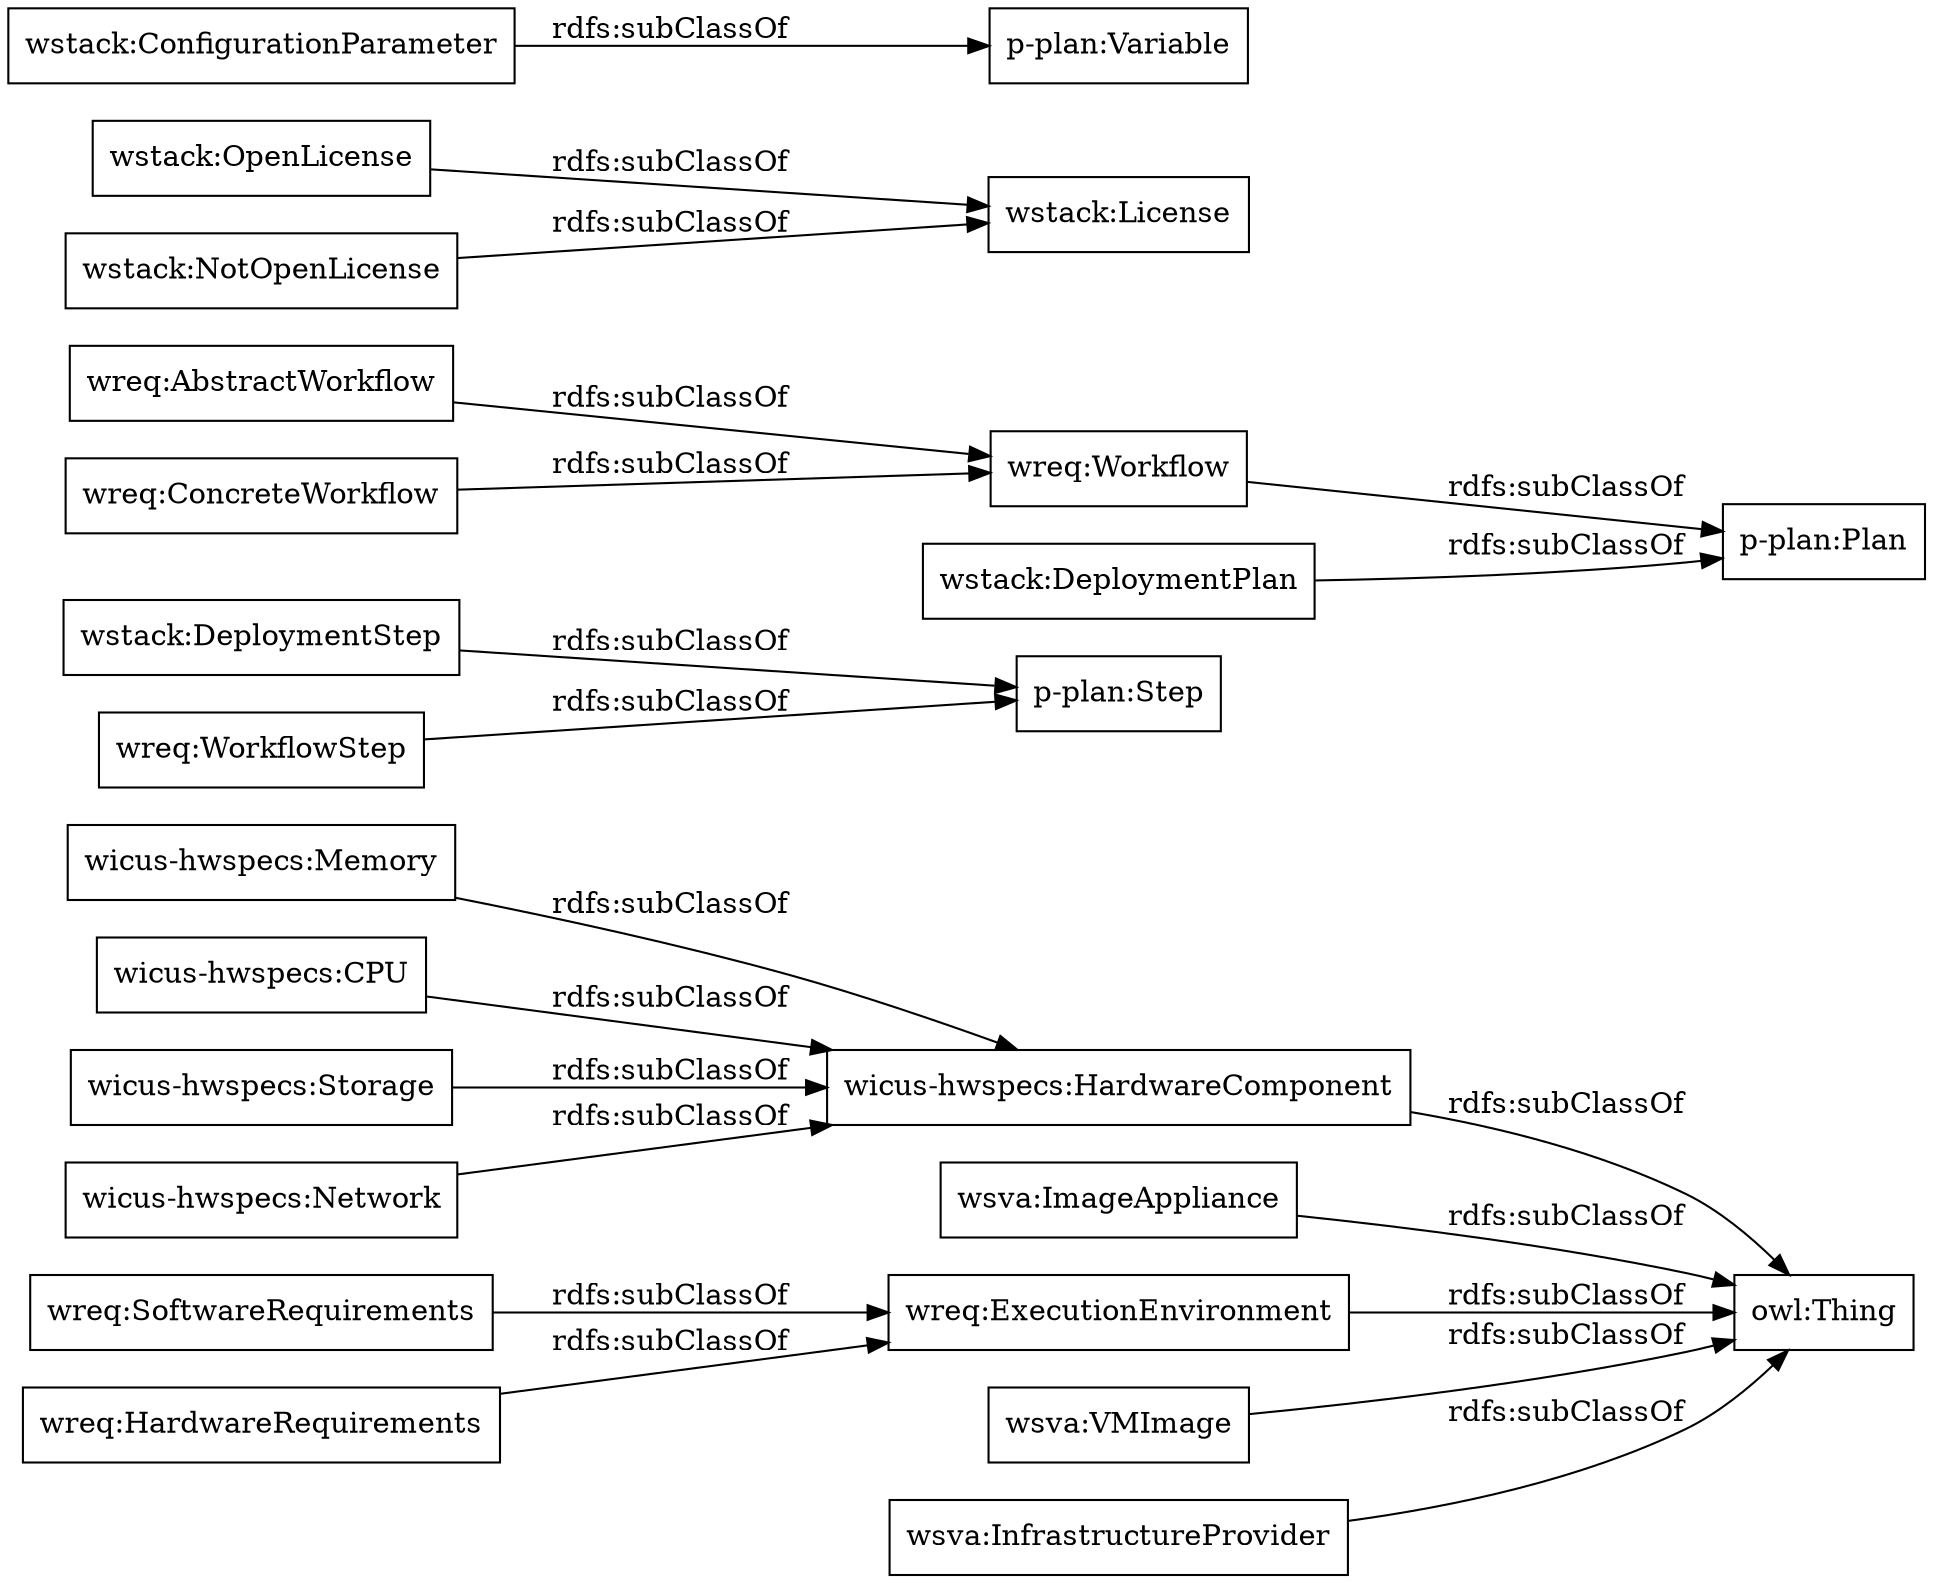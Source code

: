 digraph ar2dtool_diagram { 
rankdir=LR;
size="1000"
node [shape = rectangle, color="black"]; "wreq:SoftwareRequirements" "wstack:DeploymentStep" "wreq:HardwareRequirements" "wsva:ImageAppliance" "p-plan:Step" "wreq:AbstractWorkflow" "wreq:WorkflowStep" "wreq:ExecutionEnvironment" "owl:Thing" "wreq:ConcreteWorkflow" "p-plan:Plan" "wreq:Workflow" "wstack:OpenLicense" "wstack:License" "wstack:ConfigurationParameter" "wstack:NotOpenLicense" "wstack:DeploymentPlan" "p-plan:Variable" "wicus-hwspecs:Storage" "wicus-hwspecs:Network" "wicus-hwspecs:Memory" "wicus-hwspecs:HardwareComponent" "wicus-hwspecs:CPU" "wsva:VMImage" "wsva:InfrastructureProvider" ; /*classes style*/
	"wsva:InfrastructureProvider" -> "owl:Thing" [ label = "rdfs:subClassOf" ];
	"wstack:DeploymentPlan" -> "p-plan:Plan" [ label = "rdfs:subClassOf" ];
	"wicus-hwspecs:Storage" -> "wicus-hwspecs:HardwareComponent" [ label = "rdfs:subClassOf" ];
	"wreq:AbstractWorkflow" -> "wreq:Workflow" [ label = "rdfs:subClassOf" ];
	"wsva:ImageAppliance" -> "owl:Thing" [ label = "rdfs:subClassOf" ];
	"wreq:ConcreteWorkflow" -> "wreq:Workflow" [ label = "rdfs:subClassOf" ];
	"wreq:WorkflowStep" -> "p-plan:Step" [ label = "rdfs:subClassOf" ];
	"wstack:OpenLicense" -> "wstack:License" [ label = "rdfs:subClassOf" ];
	"wsva:VMImage" -> "owl:Thing" [ label = "rdfs:subClassOf" ];
	"wstack:DeploymentStep" -> "p-plan:Step" [ label = "rdfs:subClassOf" ];
	"wicus-hwspecs:CPU" -> "wicus-hwspecs:HardwareComponent" [ label = "rdfs:subClassOf" ];
	"wreq:Workflow" -> "p-plan:Plan" [ label = "rdfs:subClassOf" ];
	"wicus-hwspecs:HardwareComponent" -> "owl:Thing" [ label = "rdfs:subClassOf" ];
	"wreq:HardwareRequirements" -> "wreq:ExecutionEnvironment" [ label = "rdfs:subClassOf" ];
	"wicus-hwspecs:Network" -> "wicus-hwspecs:HardwareComponent" [ label = "rdfs:subClassOf" ];
	"wreq:ExecutionEnvironment" -> "owl:Thing" [ label = "rdfs:subClassOf" ];
	"wicus-hwspecs:Memory" -> "wicus-hwspecs:HardwareComponent" [ label = "rdfs:subClassOf" ];
	"wstack:NotOpenLicense" -> "wstack:License" [ label = "rdfs:subClassOf" ];
	"wreq:SoftwareRequirements" -> "wreq:ExecutionEnvironment" [ label = "rdfs:subClassOf" ];
	"wstack:ConfigurationParameter" -> "p-plan:Variable" [ label = "rdfs:subClassOf" ];

}
